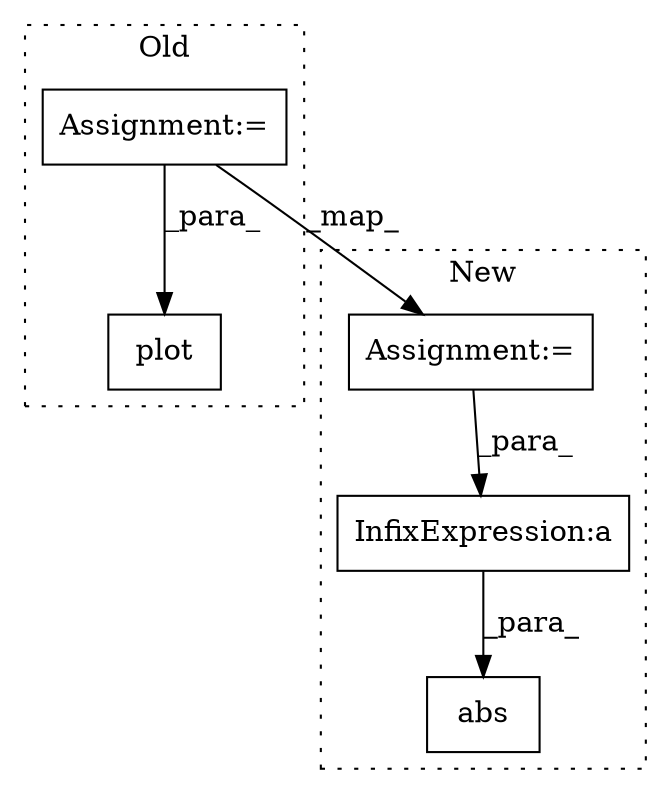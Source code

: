 digraph G {
subgraph cluster0 {
1 [label="plot" a="32" s="1667,1720" l="5,1" shape="box"];
3 [label="Assignment:=" a="7" s="1205" l="1" shape="box"];
label = "Old";
style="dotted";
}
subgraph cluster1 {
2 [label="abs" a="32" s="1443,1462" l="4,1" shape="box"];
4 [label="Assignment:=" a="7" s="1382" l="1" shape="box"];
5 [label="InfixExpression:a" a="27" s="1453" l="3" shape="box"];
label = "New";
style="dotted";
}
3 -> 4 [label="_map_"];
3 -> 1 [label="_para_"];
4 -> 5 [label="_para_"];
5 -> 2 [label="_para_"];
}